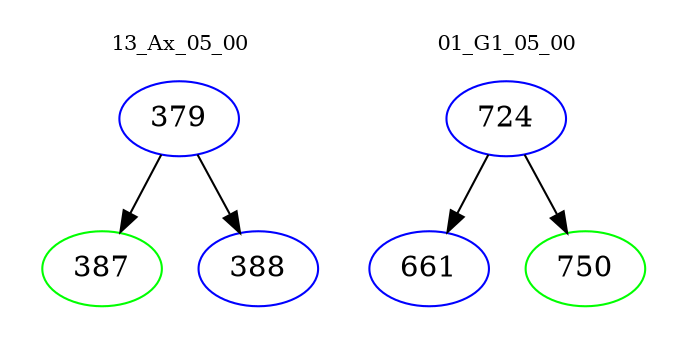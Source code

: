 digraph{
subgraph cluster_0 {
color = white
label = "13_Ax_05_00";
fontsize=10;
T0_379 [label="379", color="blue"]
T0_379 -> T0_387 [color="black"]
T0_387 [label="387", color="green"]
T0_379 -> T0_388 [color="black"]
T0_388 [label="388", color="blue"]
}
subgraph cluster_1 {
color = white
label = "01_G1_05_00";
fontsize=10;
T1_724 [label="724", color="blue"]
T1_724 -> T1_661 [color="black"]
T1_661 [label="661", color="blue"]
T1_724 -> T1_750 [color="black"]
T1_750 [label="750", color="green"]
}
}
